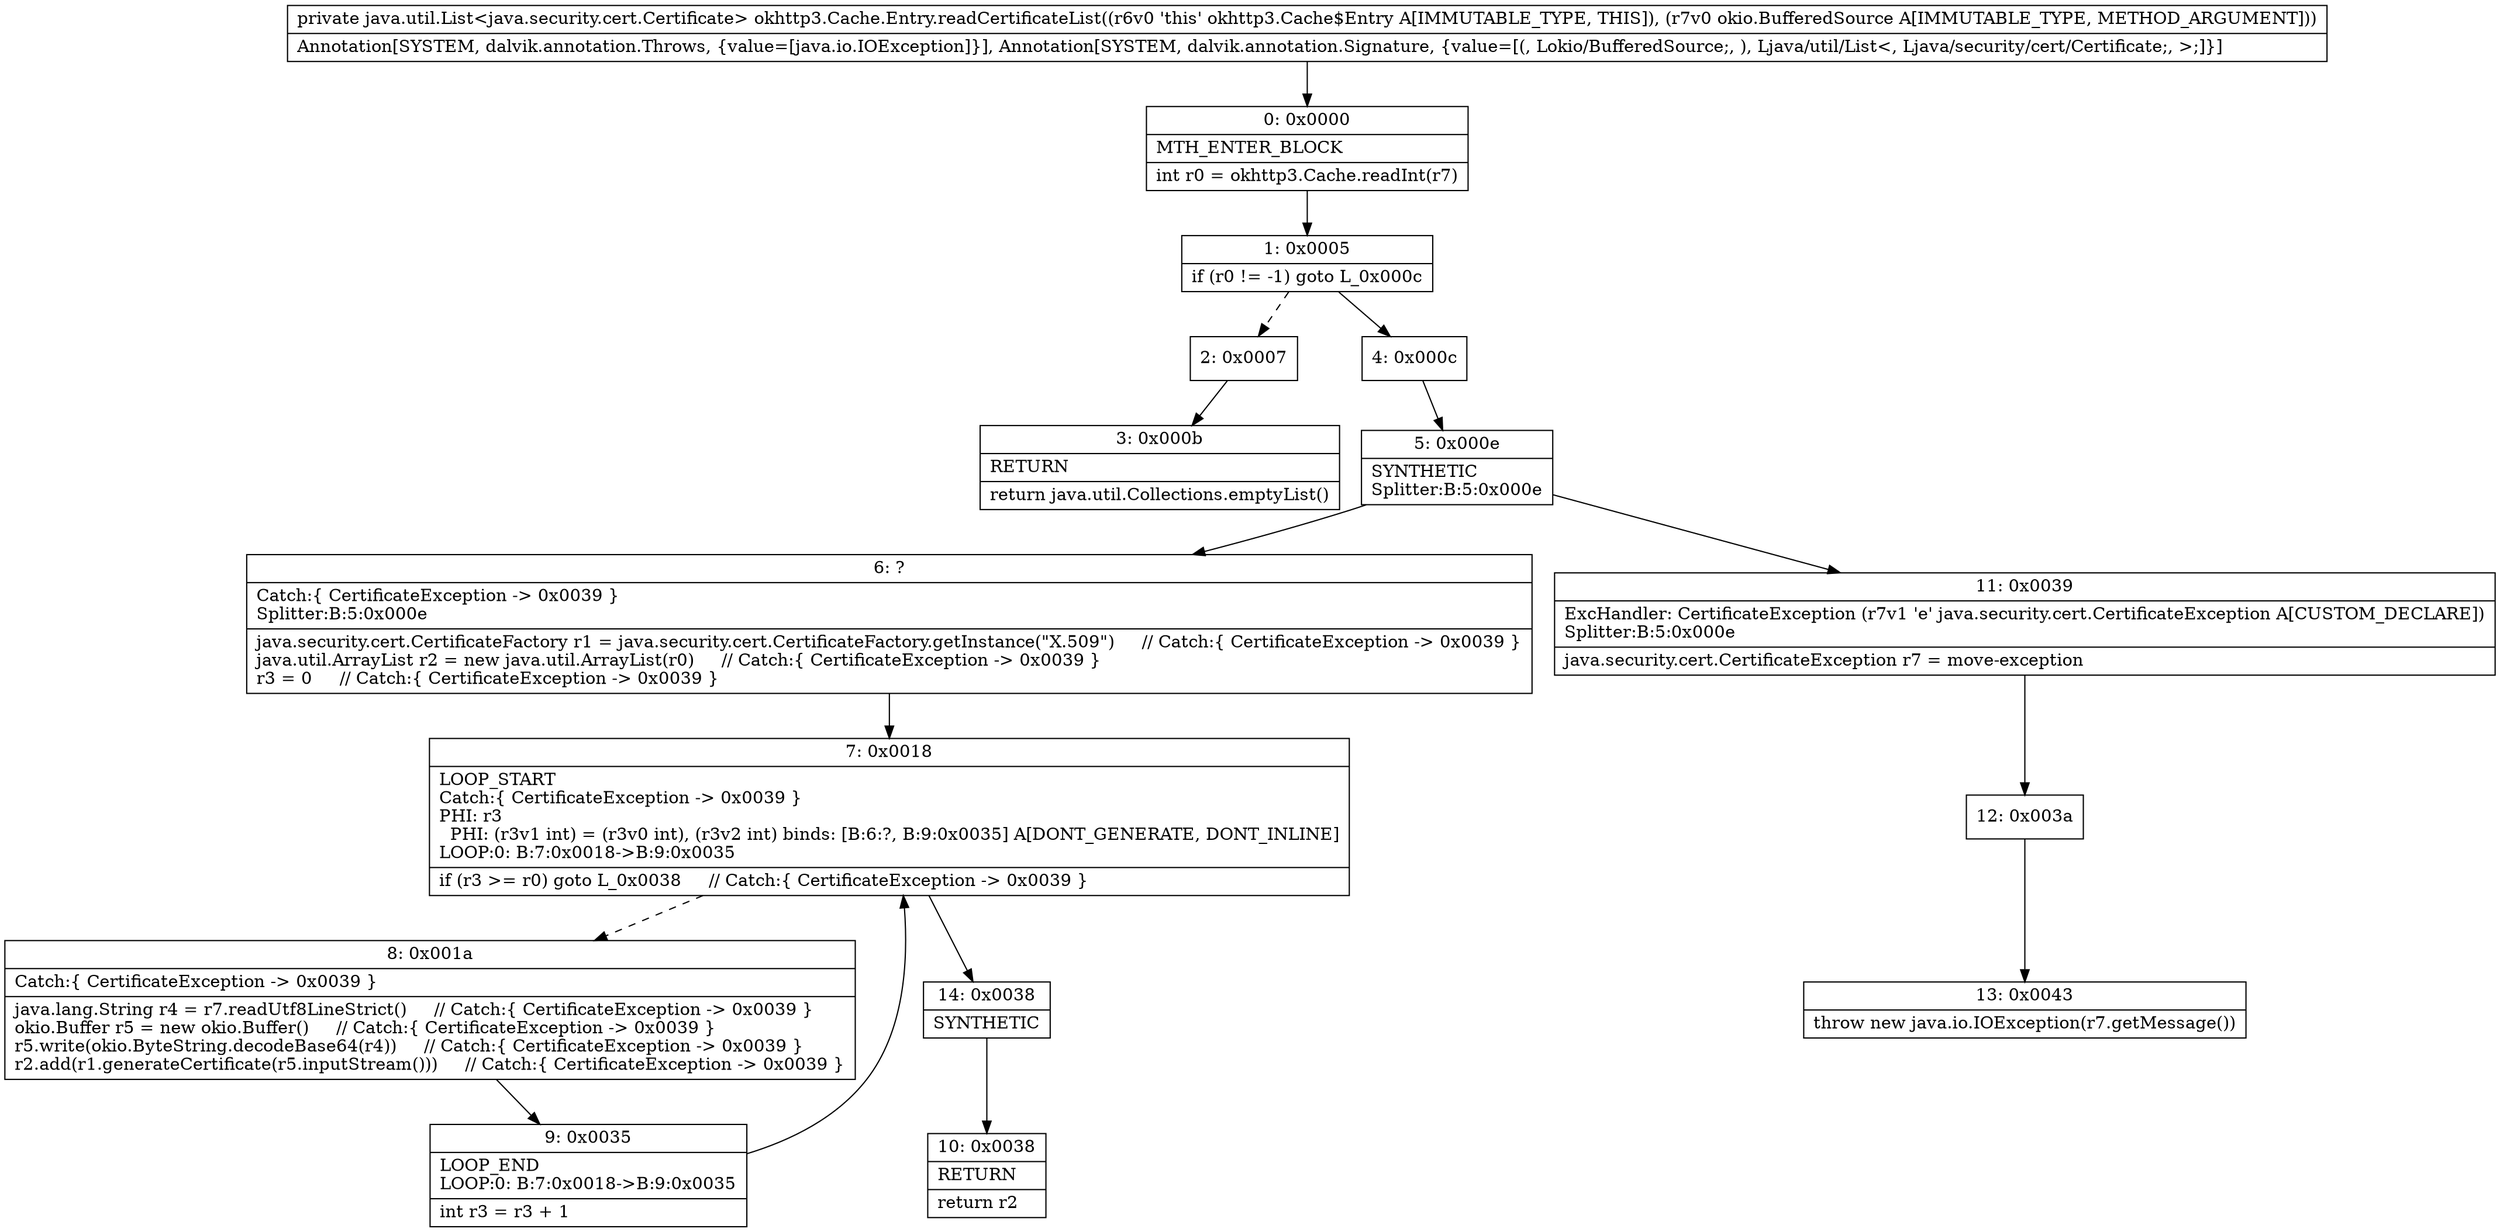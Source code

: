 digraph "CFG forokhttp3.Cache.Entry.readCertificateList(Lokio\/BufferedSource;)Ljava\/util\/List;" {
Node_0 [shape=record,label="{0\:\ 0x0000|MTH_ENTER_BLOCK\l|int r0 = okhttp3.Cache.readInt(r7)\l}"];
Node_1 [shape=record,label="{1\:\ 0x0005|if (r0 != \-1) goto L_0x000c\l}"];
Node_2 [shape=record,label="{2\:\ 0x0007}"];
Node_3 [shape=record,label="{3\:\ 0x000b|RETURN\l|return java.util.Collections.emptyList()\l}"];
Node_4 [shape=record,label="{4\:\ 0x000c}"];
Node_5 [shape=record,label="{5\:\ 0x000e|SYNTHETIC\lSplitter:B:5:0x000e\l}"];
Node_6 [shape=record,label="{6\:\ ?|Catch:\{ CertificateException \-\> 0x0039 \}\lSplitter:B:5:0x000e\l|java.security.cert.CertificateFactory r1 = java.security.cert.CertificateFactory.getInstance(\"X.509\")     \/\/ Catch:\{ CertificateException \-\> 0x0039 \}\ljava.util.ArrayList r2 = new java.util.ArrayList(r0)     \/\/ Catch:\{ CertificateException \-\> 0x0039 \}\lr3 = 0     \/\/ Catch:\{ CertificateException \-\> 0x0039 \}\l}"];
Node_7 [shape=record,label="{7\:\ 0x0018|LOOP_START\lCatch:\{ CertificateException \-\> 0x0039 \}\lPHI: r3 \l  PHI: (r3v1 int) = (r3v0 int), (r3v2 int) binds: [B:6:?, B:9:0x0035] A[DONT_GENERATE, DONT_INLINE]\lLOOP:0: B:7:0x0018\-\>B:9:0x0035\l|if (r3 \>= r0) goto L_0x0038     \/\/ Catch:\{ CertificateException \-\> 0x0039 \}\l}"];
Node_8 [shape=record,label="{8\:\ 0x001a|Catch:\{ CertificateException \-\> 0x0039 \}\l|java.lang.String r4 = r7.readUtf8LineStrict()     \/\/ Catch:\{ CertificateException \-\> 0x0039 \}\lokio.Buffer r5 = new okio.Buffer()     \/\/ Catch:\{ CertificateException \-\> 0x0039 \}\lr5.write(okio.ByteString.decodeBase64(r4))     \/\/ Catch:\{ CertificateException \-\> 0x0039 \}\lr2.add(r1.generateCertificate(r5.inputStream()))     \/\/ Catch:\{ CertificateException \-\> 0x0039 \}\l}"];
Node_9 [shape=record,label="{9\:\ 0x0035|LOOP_END\lLOOP:0: B:7:0x0018\-\>B:9:0x0035\l|int r3 = r3 + 1\l}"];
Node_10 [shape=record,label="{10\:\ 0x0038|RETURN\l|return r2\l}"];
Node_11 [shape=record,label="{11\:\ 0x0039|ExcHandler: CertificateException (r7v1 'e' java.security.cert.CertificateException A[CUSTOM_DECLARE])\lSplitter:B:5:0x000e\l|java.security.cert.CertificateException r7 = move\-exception\l}"];
Node_12 [shape=record,label="{12\:\ 0x003a}"];
Node_13 [shape=record,label="{13\:\ 0x0043|throw new java.io.IOException(r7.getMessage())\l}"];
Node_14 [shape=record,label="{14\:\ 0x0038|SYNTHETIC\l}"];
MethodNode[shape=record,label="{private java.util.List\<java.security.cert.Certificate\> okhttp3.Cache.Entry.readCertificateList((r6v0 'this' okhttp3.Cache$Entry A[IMMUTABLE_TYPE, THIS]), (r7v0 okio.BufferedSource A[IMMUTABLE_TYPE, METHOD_ARGUMENT]))  | Annotation[SYSTEM, dalvik.annotation.Throws, \{value=[java.io.IOException]\}], Annotation[SYSTEM, dalvik.annotation.Signature, \{value=[(, Lokio\/BufferedSource;, ), Ljava\/util\/List\<, Ljava\/security\/cert\/Certificate;, \>;]\}]\l}"];
MethodNode -> Node_0;
Node_0 -> Node_1;
Node_1 -> Node_2[style=dashed];
Node_1 -> Node_4;
Node_2 -> Node_3;
Node_4 -> Node_5;
Node_5 -> Node_6;
Node_5 -> Node_11;
Node_6 -> Node_7;
Node_7 -> Node_8[style=dashed];
Node_7 -> Node_14;
Node_8 -> Node_9;
Node_9 -> Node_7;
Node_11 -> Node_12;
Node_12 -> Node_13;
Node_14 -> Node_10;
}

